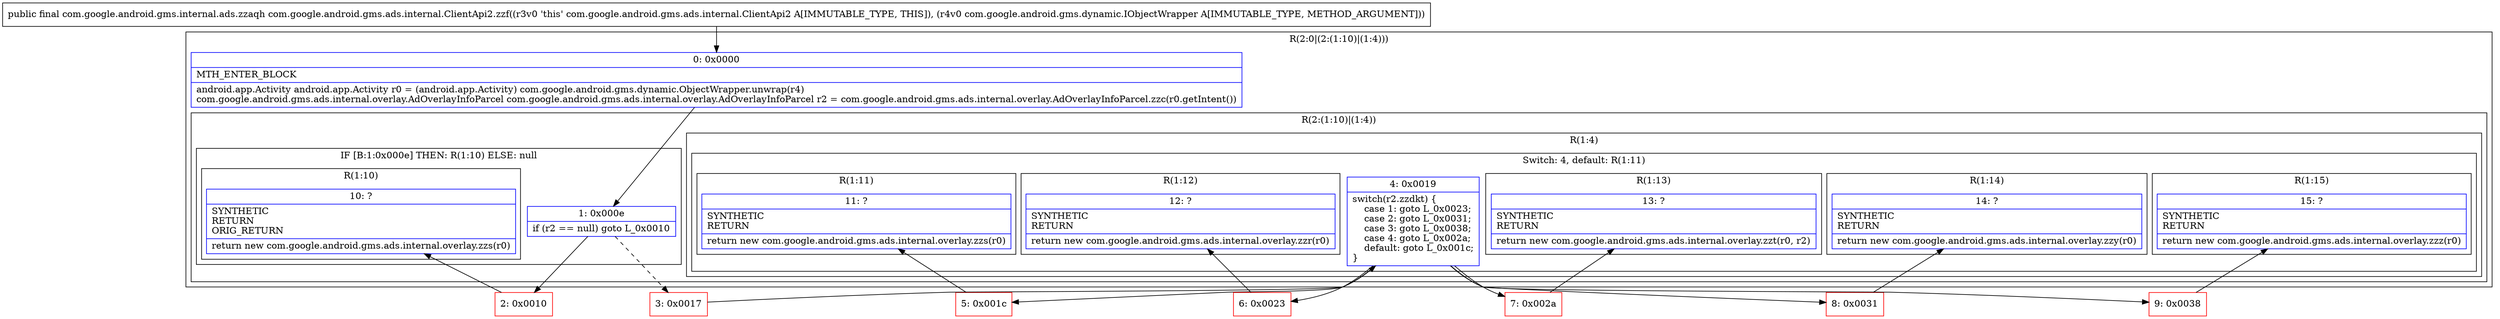 digraph "CFG forcom.google.android.gms.ads.internal.ClientApi2.zzf(Lcom\/google\/android\/gms\/dynamic\/IObjectWrapper;)Lcom\/google\/android\/gms\/internal\/ads\/zzaqh;" {
subgraph cluster_Region_1865729004 {
label = "R(2:0|(2:(1:10)|(1:4)))";
node [shape=record,color=blue];
Node_0 [shape=record,label="{0\:\ 0x0000|MTH_ENTER_BLOCK\l|android.app.Activity android.app.Activity r0 = (android.app.Activity) com.google.android.gms.dynamic.ObjectWrapper.unwrap(r4)\lcom.google.android.gms.ads.internal.overlay.AdOverlayInfoParcel com.google.android.gms.ads.internal.overlay.AdOverlayInfoParcel r2 = com.google.android.gms.ads.internal.overlay.AdOverlayInfoParcel.zzc(r0.getIntent())\l}"];
subgraph cluster_Region_472158040 {
label = "R(2:(1:10)|(1:4))";
node [shape=record,color=blue];
subgraph cluster_IfRegion_416149589 {
label = "IF [B:1:0x000e] THEN: R(1:10) ELSE: null";
node [shape=record,color=blue];
Node_1 [shape=record,label="{1\:\ 0x000e|if (r2 == null) goto L_0x0010\l}"];
subgraph cluster_Region_1109521508 {
label = "R(1:10)";
node [shape=record,color=blue];
Node_10 [shape=record,label="{10\:\ ?|SYNTHETIC\lRETURN\lORIG_RETURN\l|return new com.google.android.gms.ads.internal.overlay.zzs(r0)\l}"];
}
}
subgraph cluster_Region_68512374 {
label = "R(1:4)";
node [shape=record,color=blue];
subgraph cluster_SwitchRegion_393563587 {
label = "Switch: 4, default: R(1:11)";
node [shape=record,color=blue];
Node_4 [shape=record,label="{4\:\ 0x0019|switch(r2.zzdkt) \{\l    case 1: goto L_0x0023;\l    case 2: goto L_0x0031;\l    case 3: goto L_0x0038;\l    case 4: goto L_0x002a;\l    default: goto L_0x001c;\l\}\l}"];
subgraph cluster_Region_965283831 {
label = "R(1:12)";
node [shape=record,color=blue];
Node_12 [shape=record,label="{12\:\ ?|SYNTHETIC\lRETURN\l|return new com.google.android.gms.ads.internal.overlay.zzr(r0)\l}"];
}
subgraph cluster_Region_1067300522 {
label = "R(1:14)";
node [shape=record,color=blue];
Node_14 [shape=record,label="{14\:\ ?|SYNTHETIC\lRETURN\l|return new com.google.android.gms.ads.internal.overlay.zzy(r0)\l}"];
}
subgraph cluster_Region_1988045078 {
label = "R(1:15)";
node [shape=record,color=blue];
Node_15 [shape=record,label="{15\:\ ?|SYNTHETIC\lRETURN\l|return new com.google.android.gms.ads.internal.overlay.zzz(r0)\l}"];
}
subgraph cluster_Region_993030505 {
label = "R(1:13)";
node [shape=record,color=blue];
Node_13 [shape=record,label="{13\:\ ?|SYNTHETIC\lRETURN\l|return new com.google.android.gms.ads.internal.overlay.zzt(r0, r2)\l}"];
}
subgraph cluster_Region_1253517135 {
label = "R(1:11)";
node [shape=record,color=blue];
Node_11 [shape=record,label="{11\:\ ?|SYNTHETIC\lRETURN\l|return new com.google.android.gms.ads.internal.overlay.zzs(r0)\l}"];
}
}
}
}
}
Node_2 [shape=record,color=red,label="{2\:\ 0x0010}"];
Node_3 [shape=record,color=red,label="{3\:\ 0x0017}"];
Node_5 [shape=record,color=red,label="{5\:\ 0x001c}"];
Node_6 [shape=record,color=red,label="{6\:\ 0x0023}"];
Node_7 [shape=record,color=red,label="{7\:\ 0x002a}"];
Node_8 [shape=record,color=red,label="{8\:\ 0x0031}"];
Node_9 [shape=record,color=red,label="{9\:\ 0x0038}"];
MethodNode[shape=record,label="{public final com.google.android.gms.internal.ads.zzaqh com.google.android.gms.ads.internal.ClientApi2.zzf((r3v0 'this' com.google.android.gms.ads.internal.ClientApi2 A[IMMUTABLE_TYPE, THIS]), (r4v0 com.google.android.gms.dynamic.IObjectWrapper A[IMMUTABLE_TYPE, METHOD_ARGUMENT])) }"];
MethodNode -> Node_0;
Node_0 -> Node_1;
Node_1 -> Node_2;
Node_1 -> Node_3[style=dashed];
Node_4 -> Node_5;
Node_4 -> Node_6;
Node_4 -> Node_7;
Node_4 -> Node_8;
Node_4 -> Node_9;
Node_2 -> Node_10;
Node_3 -> Node_4;
Node_5 -> Node_11;
Node_6 -> Node_12;
Node_7 -> Node_13;
Node_8 -> Node_14;
Node_9 -> Node_15;
}

